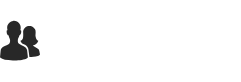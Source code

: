 <mxfile version="20.2.0" type="github">
  <diagram id="KL3Q8OLUS_fq7bR6wZJg" name="Page-1">
    <mxGraphModel dx="946" dy="646" grid="1" gridSize="10" guides="1" tooltips="1" connect="1" arrows="1" fold="1" page="1" pageScale="1" pageWidth="827" pageHeight="1169" math="0" shadow="0">
      <root>
        <mxCell id="0" />
        <mxCell id="1" parent="0" />
        <mxCell id="c2LJYgky-UHLJf6tqLSh-1" value="" style="shape=image;html=1;verticalAlign=top;verticalLabelPosition=bottom;labelBackgroundColor=#ffffff;imageAspect=0;aspect=fixed;image=https://cdn4.iconfinder.com/data/icons/socialcones/508/Gitlab-128.png" vertex="1" parent="1">
          <mxGeometry x="210" y="170.5" width="39.5" height="39.5" as="geometry" />
        </mxCell>
        <mxCell id="c2LJYgky-UHLJf6tqLSh-3" value="" style="verticalLabelPosition=bottom;sketch=0;html=1;fillColor=#282828;strokeColor=none;verticalAlign=top;pointerEvents=1;align=center;shape=mxgraph.cisco_safe.people_places_things_icons.icon2;" vertex="1" parent="1">
          <mxGeometry x="130" y="180.25" width="20" height="20" as="geometry" />
        </mxCell>
      </root>
    </mxGraphModel>
  </diagram>
</mxfile>
